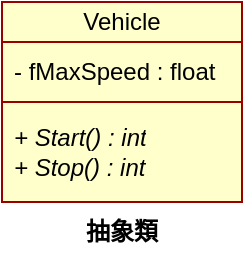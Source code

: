 <mxfile version="22.0.8" type="google">
  <diagram name="第 1 页" id="FLQPRu1aGVxpbhYFTGe5">
    <mxGraphModel dx="1050" dy="557" grid="1" gridSize="10" guides="1" tooltips="1" connect="1" arrows="1" fold="1" page="1" pageScale="1" pageWidth="827" pageHeight="1169" math="0" shadow="0">
      <root>
        <mxCell id="0" />
        <mxCell id="1" parent="0" />
        <mxCell id="XtggF3MTInd4f9t4KvSo-1" value="Vehicle" style="swimlane;fontStyle=0;childLayout=stackLayout;horizontal=1;startSize=20;horizontalStack=0;resizeParent=1;resizeParentMax=0;resizeLast=0;collapsible=1;marginBottom=0;whiteSpace=wrap;html=1;strokeColor=#990000;fillColor=#FFFFCC;" vertex="1" parent="1">
          <mxGeometry x="140" y="190" width="120" height="100" as="geometry" />
        </mxCell>
        <mxCell id="XtggF3MTInd4f9t4KvSo-2" value="- fMaxSpeed : float" style="text;strokeColor=#990000;fillColor=#FFFFCC;align=left;verticalAlign=middle;spacingLeft=4;spacingRight=4;overflow=hidden;points=[[0,0.5],[1,0.5]];portConstraint=eastwest;rotatable=0;whiteSpace=wrap;html=1;" vertex="1" parent="XtggF3MTInd4f9t4KvSo-1">
          <mxGeometry y="20" width="120" height="30" as="geometry" />
        </mxCell>
        <mxCell id="XtggF3MTInd4f9t4KvSo-3" value="&lt;i&gt;+ Start() : int&lt;br&gt;+ Stop() : int&lt;/i&gt;" style="text;strokeColor=#990000;fillColor=#FFFFCC;align=left;verticalAlign=middle;spacingLeft=4;spacingRight=4;overflow=hidden;points=[[0,0.5],[1,0.5]];portConstraint=eastwest;rotatable=0;whiteSpace=wrap;html=1;" vertex="1" parent="XtggF3MTInd4f9t4KvSo-1">
          <mxGeometry y="50" width="120" height="50" as="geometry" />
        </mxCell>
        <mxCell id="XtggF3MTInd4f9t4KvSo-4" value="&lt;b&gt;抽象類&lt;/b&gt;" style="text;html=1;strokeColor=none;fillColor=none;align=center;verticalAlign=middle;whiteSpace=wrap;rounded=0;" vertex="1" parent="1">
          <mxGeometry x="170" y="290" width="60" height="30" as="geometry" />
        </mxCell>
      </root>
    </mxGraphModel>
  </diagram>
</mxfile>
